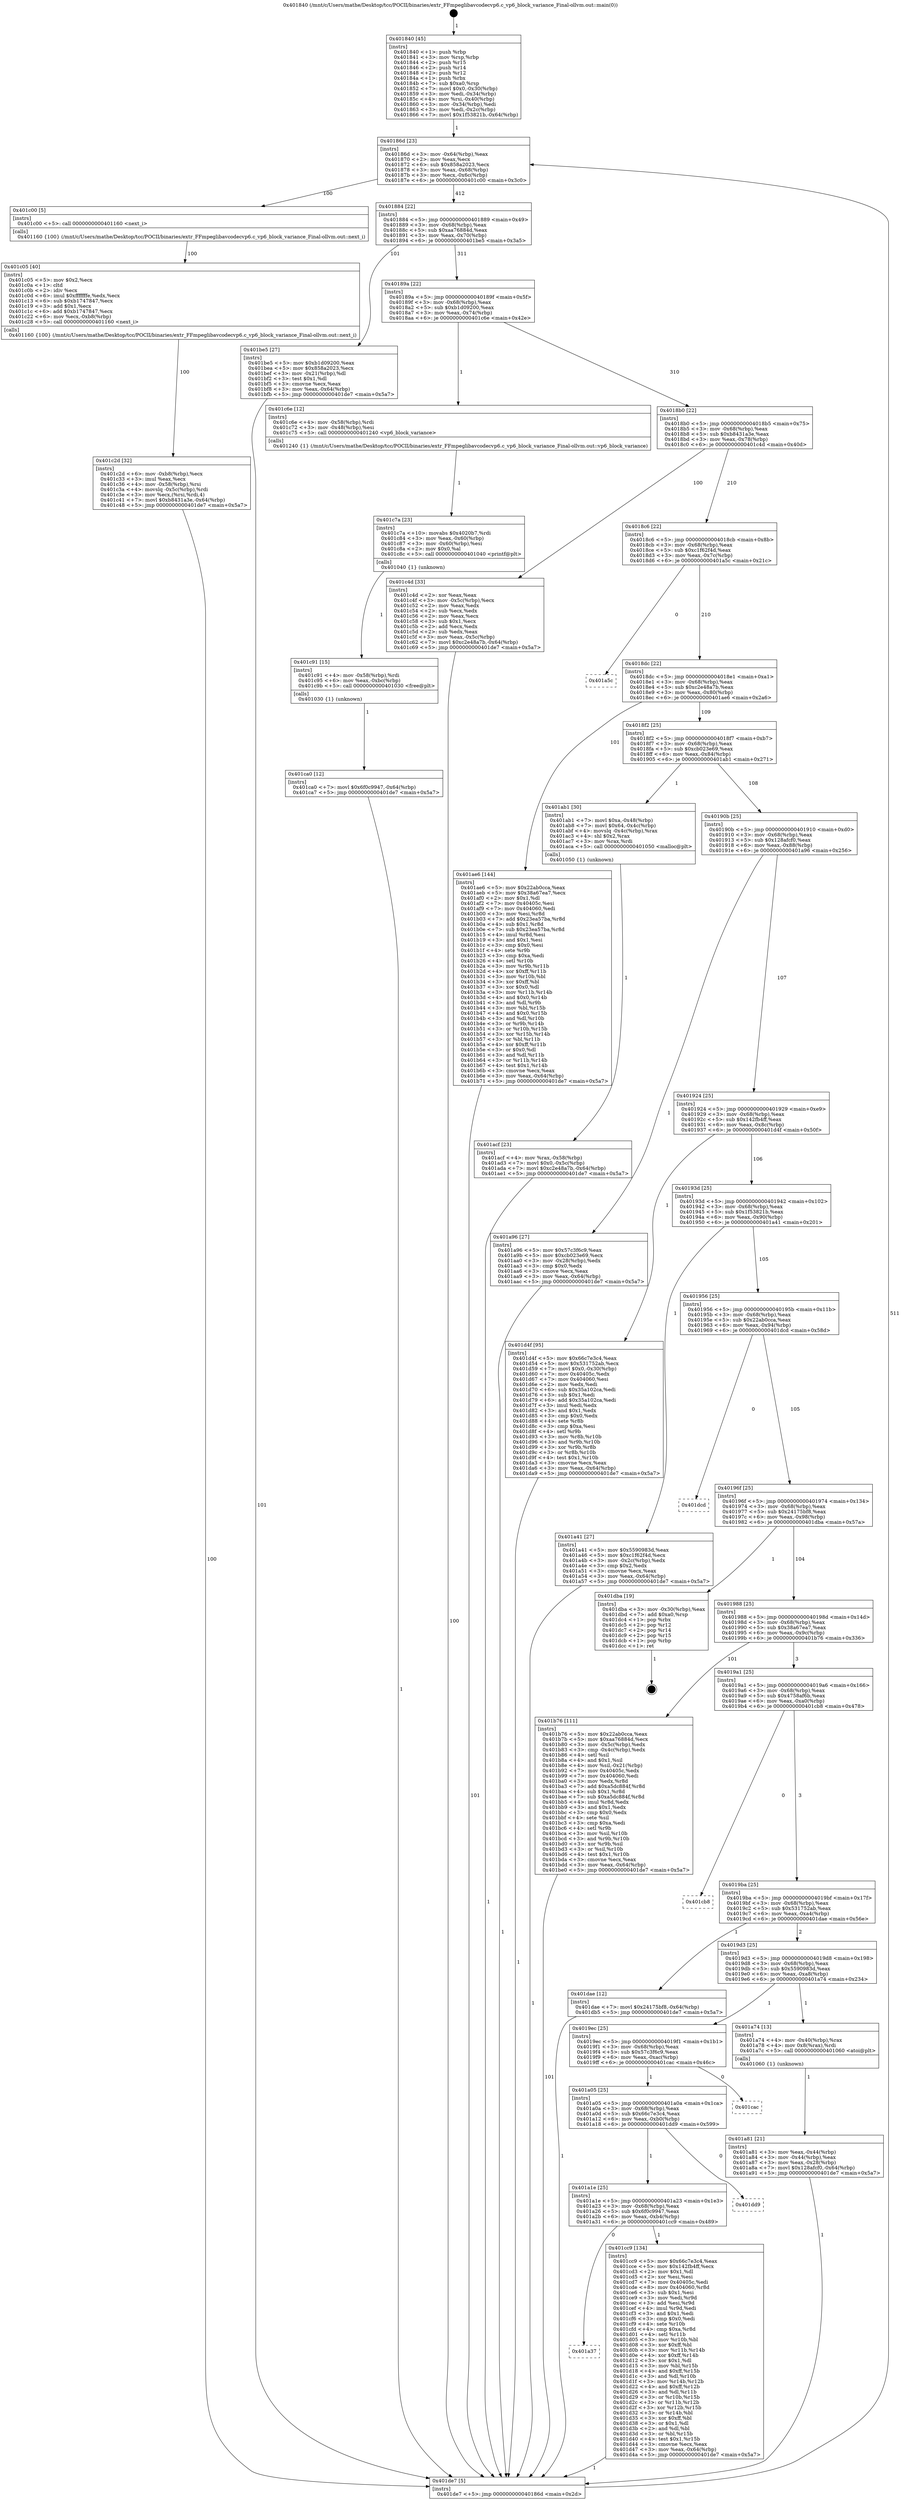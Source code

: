 digraph "0x401840" {
  label = "0x401840 (/mnt/c/Users/mathe/Desktop/tcc/POCII/binaries/extr_FFmpeglibavcodecvp6.c_vp6_block_variance_Final-ollvm.out::main(0))"
  labelloc = "t"
  node[shape=record]

  Entry [label="",width=0.3,height=0.3,shape=circle,fillcolor=black,style=filled]
  "0x40186d" [label="{
     0x40186d [23]\l
     | [instrs]\l
     &nbsp;&nbsp;0x40186d \<+3\>: mov -0x64(%rbp),%eax\l
     &nbsp;&nbsp;0x401870 \<+2\>: mov %eax,%ecx\l
     &nbsp;&nbsp;0x401872 \<+6\>: sub $0x858a2023,%ecx\l
     &nbsp;&nbsp;0x401878 \<+3\>: mov %eax,-0x68(%rbp)\l
     &nbsp;&nbsp;0x40187b \<+3\>: mov %ecx,-0x6c(%rbp)\l
     &nbsp;&nbsp;0x40187e \<+6\>: je 0000000000401c00 \<main+0x3c0\>\l
  }"]
  "0x401c00" [label="{
     0x401c00 [5]\l
     | [instrs]\l
     &nbsp;&nbsp;0x401c00 \<+5\>: call 0000000000401160 \<next_i\>\l
     | [calls]\l
     &nbsp;&nbsp;0x401160 \{100\} (/mnt/c/Users/mathe/Desktop/tcc/POCII/binaries/extr_FFmpeglibavcodecvp6.c_vp6_block_variance_Final-ollvm.out::next_i)\l
  }"]
  "0x401884" [label="{
     0x401884 [22]\l
     | [instrs]\l
     &nbsp;&nbsp;0x401884 \<+5\>: jmp 0000000000401889 \<main+0x49\>\l
     &nbsp;&nbsp;0x401889 \<+3\>: mov -0x68(%rbp),%eax\l
     &nbsp;&nbsp;0x40188c \<+5\>: sub $0xaa76884d,%eax\l
     &nbsp;&nbsp;0x401891 \<+3\>: mov %eax,-0x70(%rbp)\l
     &nbsp;&nbsp;0x401894 \<+6\>: je 0000000000401be5 \<main+0x3a5\>\l
  }"]
  Exit [label="",width=0.3,height=0.3,shape=circle,fillcolor=black,style=filled,peripheries=2]
  "0x401be5" [label="{
     0x401be5 [27]\l
     | [instrs]\l
     &nbsp;&nbsp;0x401be5 \<+5\>: mov $0xb1d09200,%eax\l
     &nbsp;&nbsp;0x401bea \<+5\>: mov $0x858a2023,%ecx\l
     &nbsp;&nbsp;0x401bef \<+3\>: mov -0x21(%rbp),%dl\l
     &nbsp;&nbsp;0x401bf2 \<+3\>: test $0x1,%dl\l
     &nbsp;&nbsp;0x401bf5 \<+3\>: cmovne %ecx,%eax\l
     &nbsp;&nbsp;0x401bf8 \<+3\>: mov %eax,-0x64(%rbp)\l
     &nbsp;&nbsp;0x401bfb \<+5\>: jmp 0000000000401de7 \<main+0x5a7\>\l
  }"]
  "0x40189a" [label="{
     0x40189a [22]\l
     | [instrs]\l
     &nbsp;&nbsp;0x40189a \<+5\>: jmp 000000000040189f \<main+0x5f\>\l
     &nbsp;&nbsp;0x40189f \<+3\>: mov -0x68(%rbp),%eax\l
     &nbsp;&nbsp;0x4018a2 \<+5\>: sub $0xb1d09200,%eax\l
     &nbsp;&nbsp;0x4018a7 \<+3\>: mov %eax,-0x74(%rbp)\l
     &nbsp;&nbsp;0x4018aa \<+6\>: je 0000000000401c6e \<main+0x42e\>\l
  }"]
  "0x401a37" [label="{
     0x401a37\l
  }", style=dashed]
  "0x401c6e" [label="{
     0x401c6e [12]\l
     | [instrs]\l
     &nbsp;&nbsp;0x401c6e \<+4\>: mov -0x58(%rbp),%rdi\l
     &nbsp;&nbsp;0x401c72 \<+3\>: mov -0x48(%rbp),%esi\l
     &nbsp;&nbsp;0x401c75 \<+5\>: call 0000000000401240 \<vp6_block_variance\>\l
     | [calls]\l
     &nbsp;&nbsp;0x401240 \{1\} (/mnt/c/Users/mathe/Desktop/tcc/POCII/binaries/extr_FFmpeglibavcodecvp6.c_vp6_block_variance_Final-ollvm.out::vp6_block_variance)\l
  }"]
  "0x4018b0" [label="{
     0x4018b0 [22]\l
     | [instrs]\l
     &nbsp;&nbsp;0x4018b0 \<+5\>: jmp 00000000004018b5 \<main+0x75\>\l
     &nbsp;&nbsp;0x4018b5 \<+3\>: mov -0x68(%rbp),%eax\l
     &nbsp;&nbsp;0x4018b8 \<+5\>: sub $0xb8431a3e,%eax\l
     &nbsp;&nbsp;0x4018bd \<+3\>: mov %eax,-0x78(%rbp)\l
     &nbsp;&nbsp;0x4018c0 \<+6\>: je 0000000000401c4d \<main+0x40d\>\l
  }"]
  "0x401cc9" [label="{
     0x401cc9 [134]\l
     | [instrs]\l
     &nbsp;&nbsp;0x401cc9 \<+5\>: mov $0x66c7e3c4,%eax\l
     &nbsp;&nbsp;0x401cce \<+5\>: mov $0x142fb4ff,%ecx\l
     &nbsp;&nbsp;0x401cd3 \<+2\>: mov $0x1,%dl\l
     &nbsp;&nbsp;0x401cd5 \<+2\>: xor %esi,%esi\l
     &nbsp;&nbsp;0x401cd7 \<+7\>: mov 0x40405c,%edi\l
     &nbsp;&nbsp;0x401cde \<+8\>: mov 0x404060,%r8d\l
     &nbsp;&nbsp;0x401ce6 \<+3\>: sub $0x1,%esi\l
     &nbsp;&nbsp;0x401ce9 \<+3\>: mov %edi,%r9d\l
     &nbsp;&nbsp;0x401cec \<+3\>: add %esi,%r9d\l
     &nbsp;&nbsp;0x401cef \<+4\>: imul %r9d,%edi\l
     &nbsp;&nbsp;0x401cf3 \<+3\>: and $0x1,%edi\l
     &nbsp;&nbsp;0x401cf6 \<+3\>: cmp $0x0,%edi\l
     &nbsp;&nbsp;0x401cf9 \<+4\>: sete %r10b\l
     &nbsp;&nbsp;0x401cfd \<+4\>: cmp $0xa,%r8d\l
     &nbsp;&nbsp;0x401d01 \<+4\>: setl %r11b\l
     &nbsp;&nbsp;0x401d05 \<+3\>: mov %r10b,%bl\l
     &nbsp;&nbsp;0x401d08 \<+3\>: xor $0xff,%bl\l
     &nbsp;&nbsp;0x401d0b \<+3\>: mov %r11b,%r14b\l
     &nbsp;&nbsp;0x401d0e \<+4\>: xor $0xff,%r14b\l
     &nbsp;&nbsp;0x401d12 \<+3\>: xor $0x1,%dl\l
     &nbsp;&nbsp;0x401d15 \<+3\>: mov %bl,%r15b\l
     &nbsp;&nbsp;0x401d18 \<+4\>: and $0xff,%r15b\l
     &nbsp;&nbsp;0x401d1c \<+3\>: and %dl,%r10b\l
     &nbsp;&nbsp;0x401d1f \<+3\>: mov %r14b,%r12b\l
     &nbsp;&nbsp;0x401d22 \<+4\>: and $0xff,%r12b\l
     &nbsp;&nbsp;0x401d26 \<+3\>: and %dl,%r11b\l
     &nbsp;&nbsp;0x401d29 \<+3\>: or %r10b,%r15b\l
     &nbsp;&nbsp;0x401d2c \<+3\>: or %r11b,%r12b\l
     &nbsp;&nbsp;0x401d2f \<+3\>: xor %r12b,%r15b\l
     &nbsp;&nbsp;0x401d32 \<+3\>: or %r14b,%bl\l
     &nbsp;&nbsp;0x401d35 \<+3\>: xor $0xff,%bl\l
     &nbsp;&nbsp;0x401d38 \<+3\>: or $0x1,%dl\l
     &nbsp;&nbsp;0x401d3b \<+2\>: and %dl,%bl\l
     &nbsp;&nbsp;0x401d3d \<+3\>: or %bl,%r15b\l
     &nbsp;&nbsp;0x401d40 \<+4\>: test $0x1,%r15b\l
     &nbsp;&nbsp;0x401d44 \<+3\>: cmovne %ecx,%eax\l
     &nbsp;&nbsp;0x401d47 \<+3\>: mov %eax,-0x64(%rbp)\l
     &nbsp;&nbsp;0x401d4a \<+5\>: jmp 0000000000401de7 \<main+0x5a7\>\l
  }"]
  "0x401c4d" [label="{
     0x401c4d [33]\l
     | [instrs]\l
     &nbsp;&nbsp;0x401c4d \<+2\>: xor %eax,%eax\l
     &nbsp;&nbsp;0x401c4f \<+3\>: mov -0x5c(%rbp),%ecx\l
     &nbsp;&nbsp;0x401c52 \<+2\>: mov %eax,%edx\l
     &nbsp;&nbsp;0x401c54 \<+2\>: sub %ecx,%edx\l
     &nbsp;&nbsp;0x401c56 \<+2\>: mov %eax,%ecx\l
     &nbsp;&nbsp;0x401c58 \<+3\>: sub $0x1,%ecx\l
     &nbsp;&nbsp;0x401c5b \<+2\>: add %ecx,%edx\l
     &nbsp;&nbsp;0x401c5d \<+2\>: sub %edx,%eax\l
     &nbsp;&nbsp;0x401c5f \<+3\>: mov %eax,-0x5c(%rbp)\l
     &nbsp;&nbsp;0x401c62 \<+7\>: movl $0xc2e48a7b,-0x64(%rbp)\l
     &nbsp;&nbsp;0x401c69 \<+5\>: jmp 0000000000401de7 \<main+0x5a7\>\l
  }"]
  "0x4018c6" [label="{
     0x4018c6 [22]\l
     | [instrs]\l
     &nbsp;&nbsp;0x4018c6 \<+5\>: jmp 00000000004018cb \<main+0x8b\>\l
     &nbsp;&nbsp;0x4018cb \<+3\>: mov -0x68(%rbp),%eax\l
     &nbsp;&nbsp;0x4018ce \<+5\>: sub $0xc1f62f4d,%eax\l
     &nbsp;&nbsp;0x4018d3 \<+3\>: mov %eax,-0x7c(%rbp)\l
     &nbsp;&nbsp;0x4018d6 \<+6\>: je 0000000000401a5c \<main+0x21c\>\l
  }"]
  "0x401a1e" [label="{
     0x401a1e [25]\l
     | [instrs]\l
     &nbsp;&nbsp;0x401a1e \<+5\>: jmp 0000000000401a23 \<main+0x1e3\>\l
     &nbsp;&nbsp;0x401a23 \<+3\>: mov -0x68(%rbp),%eax\l
     &nbsp;&nbsp;0x401a26 \<+5\>: sub $0x6f0c9947,%eax\l
     &nbsp;&nbsp;0x401a2b \<+6\>: mov %eax,-0xb4(%rbp)\l
     &nbsp;&nbsp;0x401a31 \<+6\>: je 0000000000401cc9 \<main+0x489\>\l
  }"]
  "0x401a5c" [label="{
     0x401a5c\l
  }", style=dashed]
  "0x4018dc" [label="{
     0x4018dc [22]\l
     | [instrs]\l
     &nbsp;&nbsp;0x4018dc \<+5\>: jmp 00000000004018e1 \<main+0xa1\>\l
     &nbsp;&nbsp;0x4018e1 \<+3\>: mov -0x68(%rbp),%eax\l
     &nbsp;&nbsp;0x4018e4 \<+5\>: sub $0xc2e48a7b,%eax\l
     &nbsp;&nbsp;0x4018e9 \<+3\>: mov %eax,-0x80(%rbp)\l
     &nbsp;&nbsp;0x4018ec \<+6\>: je 0000000000401ae6 \<main+0x2a6\>\l
  }"]
  "0x401dd9" [label="{
     0x401dd9\l
  }", style=dashed]
  "0x401ae6" [label="{
     0x401ae6 [144]\l
     | [instrs]\l
     &nbsp;&nbsp;0x401ae6 \<+5\>: mov $0x22ab0cca,%eax\l
     &nbsp;&nbsp;0x401aeb \<+5\>: mov $0x38a67ea7,%ecx\l
     &nbsp;&nbsp;0x401af0 \<+2\>: mov $0x1,%dl\l
     &nbsp;&nbsp;0x401af2 \<+7\>: mov 0x40405c,%esi\l
     &nbsp;&nbsp;0x401af9 \<+7\>: mov 0x404060,%edi\l
     &nbsp;&nbsp;0x401b00 \<+3\>: mov %esi,%r8d\l
     &nbsp;&nbsp;0x401b03 \<+7\>: add $0x23ea57ba,%r8d\l
     &nbsp;&nbsp;0x401b0a \<+4\>: sub $0x1,%r8d\l
     &nbsp;&nbsp;0x401b0e \<+7\>: sub $0x23ea57ba,%r8d\l
     &nbsp;&nbsp;0x401b15 \<+4\>: imul %r8d,%esi\l
     &nbsp;&nbsp;0x401b19 \<+3\>: and $0x1,%esi\l
     &nbsp;&nbsp;0x401b1c \<+3\>: cmp $0x0,%esi\l
     &nbsp;&nbsp;0x401b1f \<+4\>: sete %r9b\l
     &nbsp;&nbsp;0x401b23 \<+3\>: cmp $0xa,%edi\l
     &nbsp;&nbsp;0x401b26 \<+4\>: setl %r10b\l
     &nbsp;&nbsp;0x401b2a \<+3\>: mov %r9b,%r11b\l
     &nbsp;&nbsp;0x401b2d \<+4\>: xor $0xff,%r11b\l
     &nbsp;&nbsp;0x401b31 \<+3\>: mov %r10b,%bl\l
     &nbsp;&nbsp;0x401b34 \<+3\>: xor $0xff,%bl\l
     &nbsp;&nbsp;0x401b37 \<+3\>: xor $0x0,%dl\l
     &nbsp;&nbsp;0x401b3a \<+3\>: mov %r11b,%r14b\l
     &nbsp;&nbsp;0x401b3d \<+4\>: and $0x0,%r14b\l
     &nbsp;&nbsp;0x401b41 \<+3\>: and %dl,%r9b\l
     &nbsp;&nbsp;0x401b44 \<+3\>: mov %bl,%r15b\l
     &nbsp;&nbsp;0x401b47 \<+4\>: and $0x0,%r15b\l
     &nbsp;&nbsp;0x401b4b \<+3\>: and %dl,%r10b\l
     &nbsp;&nbsp;0x401b4e \<+3\>: or %r9b,%r14b\l
     &nbsp;&nbsp;0x401b51 \<+3\>: or %r10b,%r15b\l
     &nbsp;&nbsp;0x401b54 \<+3\>: xor %r15b,%r14b\l
     &nbsp;&nbsp;0x401b57 \<+3\>: or %bl,%r11b\l
     &nbsp;&nbsp;0x401b5a \<+4\>: xor $0xff,%r11b\l
     &nbsp;&nbsp;0x401b5e \<+3\>: or $0x0,%dl\l
     &nbsp;&nbsp;0x401b61 \<+3\>: and %dl,%r11b\l
     &nbsp;&nbsp;0x401b64 \<+3\>: or %r11b,%r14b\l
     &nbsp;&nbsp;0x401b67 \<+4\>: test $0x1,%r14b\l
     &nbsp;&nbsp;0x401b6b \<+3\>: cmovne %ecx,%eax\l
     &nbsp;&nbsp;0x401b6e \<+3\>: mov %eax,-0x64(%rbp)\l
     &nbsp;&nbsp;0x401b71 \<+5\>: jmp 0000000000401de7 \<main+0x5a7\>\l
  }"]
  "0x4018f2" [label="{
     0x4018f2 [25]\l
     | [instrs]\l
     &nbsp;&nbsp;0x4018f2 \<+5\>: jmp 00000000004018f7 \<main+0xb7\>\l
     &nbsp;&nbsp;0x4018f7 \<+3\>: mov -0x68(%rbp),%eax\l
     &nbsp;&nbsp;0x4018fa \<+5\>: sub $0xcb023e69,%eax\l
     &nbsp;&nbsp;0x4018ff \<+6\>: mov %eax,-0x84(%rbp)\l
     &nbsp;&nbsp;0x401905 \<+6\>: je 0000000000401ab1 \<main+0x271\>\l
  }"]
  "0x401a05" [label="{
     0x401a05 [25]\l
     | [instrs]\l
     &nbsp;&nbsp;0x401a05 \<+5\>: jmp 0000000000401a0a \<main+0x1ca\>\l
     &nbsp;&nbsp;0x401a0a \<+3\>: mov -0x68(%rbp),%eax\l
     &nbsp;&nbsp;0x401a0d \<+5\>: sub $0x66c7e3c4,%eax\l
     &nbsp;&nbsp;0x401a12 \<+6\>: mov %eax,-0xb0(%rbp)\l
     &nbsp;&nbsp;0x401a18 \<+6\>: je 0000000000401dd9 \<main+0x599\>\l
  }"]
  "0x401ab1" [label="{
     0x401ab1 [30]\l
     | [instrs]\l
     &nbsp;&nbsp;0x401ab1 \<+7\>: movl $0xa,-0x48(%rbp)\l
     &nbsp;&nbsp;0x401ab8 \<+7\>: movl $0x64,-0x4c(%rbp)\l
     &nbsp;&nbsp;0x401abf \<+4\>: movslq -0x4c(%rbp),%rax\l
     &nbsp;&nbsp;0x401ac3 \<+4\>: shl $0x2,%rax\l
     &nbsp;&nbsp;0x401ac7 \<+3\>: mov %rax,%rdi\l
     &nbsp;&nbsp;0x401aca \<+5\>: call 0000000000401050 \<malloc@plt\>\l
     | [calls]\l
     &nbsp;&nbsp;0x401050 \{1\} (unknown)\l
  }"]
  "0x40190b" [label="{
     0x40190b [25]\l
     | [instrs]\l
     &nbsp;&nbsp;0x40190b \<+5\>: jmp 0000000000401910 \<main+0xd0\>\l
     &nbsp;&nbsp;0x401910 \<+3\>: mov -0x68(%rbp),%eax\l
     &nbsp;&nbsp;0x401913 \<+5\>: sub $0x128afcf0,%eax\l
     &nbsp;&nbsp;0x401918 \<+6\>: mov %eax,-0x88(%rbp)\l
     &nbsp;&nbsp;0x40191e \<+6\>: je 0000000000401a96 \<main+0x256\>\l
  }"]
  "0x401cac" [label="{
     0x401cac\l
  }", style=dashed]
  "0x401a96" [label="{
     0x401a96 [27]\l
     | [instrs]\l
     &nbsp;&nbsp;0x401a96 \<+5\>: mov $0x57c3f6c9,%eax\l
     &nbsp;&nbsp;0x401a9b \<+5\>: mov $0xcb023e69,%ecx\l
     &nbsp;&nbsp;0x401aa0 \<+3\>: mov -0x28(%rbp),%edx\l
     &nbsp;&nbsp;0x401aa3 \<+3\>: cmp $0x0,%edx\l
     &nbsp;&nbsp;0x401aa6 \<+3\>: cmove %ecx,%eax\l
     &nbsp;&nbsp;0x401aa9 \<+3\>: mov %eax,-0x64(%rbp)\l
     &nbsp;&nbsp;0x401aac \<+5\>: jmp 0000000000401de7 \<main+0x5a7\>\l
  }"]
  "0x401924" [label="{
     0x401924 [25]\l
     | [instrs]\l
     &nbsp;&nbsp;0x401924 \<+5\>: jmp 0000000000401929 \<main+0xe9\>\l
     &nbsp;&nbsp;0x401929 \<+3\>: mov -0x68(%rbp),%eax\l
     &nbsp;&nbsp;0x40192c \<+5\>: sub $0x142fb4ff,%eax\l
     &nbsp;&nbsp;0x401931 \<+6\>: mov %eax,-0x8c(%rbp)\l
     &nbsp;&nbsp;0x401937 \<+6\>: je 0000000000401d4f \<main+0x50f\>\l
  }"]
  "0x401ca0" [label="{
     0x401ca0 [12]\l
     | [instrs]\l
     &nbsp;&nbsp;0x401ca0 \<+7\>: movl $0x6f0c9947,-0x64(%rbp)\l
     &nbsp;&nbsp;0x401ca7 \<+5\>: jmp 0000000000401de7 \<main+0x5a7\>\l
  }"]
  "0x401d4f" [label="{
     0x401d4f [95]\l
     | [instrs]\l
     &nbsp;&nbsp;0x401d4f \<+5\>: mov $0x66c7e3c4,%eax\l
     &nbsp;&nbsp;0x401d54 \<+5\>: mov $0x531752ab,%ecx\l
     &nbsp;&nbsp;0x401d59 \<+7\>: movl $0x0,-0x30(%rbp)\l
     &nbsp;&nbsp;0x401d60 \<+7\>: mov 0x40405c,%edx\l
     &nbsp;&nbsp;0x401d67 \<+7\>: mov 0x404060,%esi\l
     &nbsp;&nbsp;0x401d6e \<+2\>: mov %edx,%edi\l
     &nbsp;&nbsp;0x401d70 \<+6\>: sub $0x35a102ca,%edi\l
     &nbsp;&nbsp;0x401d76 \<+3\>: sub $0x1,%edi\l
     &nbsp;&nbsp;0x401d79 \<+6\>: add $0x35a102ca,%edi\l
     &nbsp;&nbsp;0x401d7f \<+3\>: imul %edi,%edx\l
     &nbsp;&nbsp;0x401d82 \<+3\>: and $0x1,%edx\l
     &nbsp;&nbsp;0x401d85 \<+3\>: cmp $0x0,%edx\l
     &nbsp;&nbsp;0x401d88 \<+4\>: sete %r8b\l
     &nbsp;&nbsp;0x401d8c \<+3\>: cmp $0xa,%esi\l
     &nbsp;&nbsp;0x401d8f \<+4\>: setl %r9b\l
     &nbsp;&nbsp;0x401d93 \<+3\>: mov %r8b,%r10b\l
     &nbsp;&nbsp;0x401d96 \<+3\>: and %r9b,%r10b\l
     &nbsp;&nbsp;0x401d99 \<+3\>: xor %r9b,%r8b\l
     &nbsp;&nbsp;0x401d9c \<+3\>: or %r8b,%r10b\l
     &nbsp;&nbsp;0x401d9f \<+4\>: test $0x1,%r10b\l
     &nbsp;&nbsp;0x401da3 \<+3\>: cmovne %ecx,%eax\l
     &nbsp;&nbsp;0x401da6 \<+3\>: mov %eax,-0x64(%rbp)\l
     &nbsp;&nbsp;0x401da9 \<+5\>: jmp 0000000000401de7 \<main+0x5a7\>\l
  }"]
  "0x40193d" [label="{
     0x40193d [25]\l
     | [instrs]\l
     &nbsp;&nbsp;0x40193d \<+5\>: jmp 0000000000401942 \<main+0x102\>\l
     &nbsp;&nbsp;0x401942 \<+3\>: mov -0x68(%rbp),%eax\l
     &nbsp;&nbsp;0x401945 \<+5\>: sub $0x1f53821b,%eax\l
     &nbsp;&nbsp;0x40194a \<+6\>: mov %eax,-0x90(%rbp)\l
     &nbsp;&nbsp;0x401950 \<+6\>: je 0000000000401a41 \<main+0x201\>\l
  }"]
  "0x401c91" [label="{
     0x401c91 [15]\l
     | [instrs]\l
     &nbsp;&nbsp;0x401c91 \<+4\>: mov -0x58(%rbp),%rdi\l
     &nbsp;&nbsp;0x401c95 \<+6\>: mov %eax,-0xbc(%rbp)\l
     &nbsp;&nbsp;0x401c9b \<+5\>: call 0000000000401030 \<free@plt\>\l
     | [calls]\l
     &nbsp;&nbsp;0x401030 \{1\} (unknown)\l
  }"]
  "0x401a41" [label="{
     0x401a41 [27]\l
     | [instrs]\l
     &nbsp;&nbsp;0x401a41 \<+5\>: mov $0x5590983d,%eax\l
     &nbsp;&nbsp;0x401a46 \<+5\>: mov $0xc1f62f4d,%ecx\l
     &nbsp;&nbsp;0x401a4b \<+3\>: mov -0x2c(%rbp),%edx\l
     &nbsp;&nbsp;0x401a4e \<+3\>: cmp $0x2,%edx\l
     &nbsp;&nbsp;0x401a51 \<+3\>: cmovne %ecx,%eax\l
     &nbsp;&nbsp;0x401a54 \<+3\>: mov %eax,-0x64(%rbp)\l
     &nbsp;&nbsp;0x401a57 \<+5\>: jmp 0000000000401de7 \<main+0x5a7\>\l
  }"]
  "0x401956" [label="{
     0x401956 [25]\l
     | [instrs]\l
     &nbsp;&nbsp;0x401956 \<+5\>: jmp 000000000040195b \<main+0x11b\>\l
     &nbsp;&nbsp;0x40195b \<+3\>: mov -0x68(%rbp),%eax\l
     &nbsp;&nbsp;0x40195e \<+5\>: sub $0x22ab0cca,%eax\l
     &nbsp;&nbsp;0x401963 \<+6\>: mov %eax,-0x94(%rbp)\l
     &nbsp;&nbsp;0x401969 \<+6\>: je 0000000000401dcd \<main+0x58d\>\l
  }"]
  "0x401de7" [label="{
     0x401de7 [5]\l
     | [instrs]\l
     &nbsp;&nbsp;0x401de7 \<+5\>: jmp 000000000040186d \<main+0x2d\>\l
  }"]
  "0x401840" [label="{
     0x401840 [45]\l
     | [instrs]\l
     &nbsp;&nbsp;0x401840 \<+1\>: push %rbp\l
     &nbsp;&nbsp;0x401841 \<+3\>: mov %rsp,%rbp\l
     &nbsp;&nbsp;0x401844 \<+2\>: push %r15\l
     &nbsp;&nbsp;0x401846 \<+2\>: push %r14\l
     &nbsp;&nbsp;0x401848 \<+2\>: push %r12\l
     &nbsp;&nbsp;0x40184a \<+1\>: push %rbx\l
     &nbsp;&nbsp;0x40184b \<+7\>: sub $0xa0,%rsp\l
     &nbsp;&nbsp;0x401852 \<+7\>: movl $0x0,-0x30(%rbp)\l
     &nbsp;&nbsp;0x401859 \<+3\>: mov %edi,-0x34(%rbp)\l
     &nbsp;&nbsp;0x40185c \<+4\>: mov %rsi,-0x40(%rbp)\l
     &nbsp;&nbsp;0x401860 \<+3\>: mov -0x34(%rbp),%edi\l
     &nbsp;&nbsp;0x401863 \<+3\>: mov %edi,-0x2c(%rbp)\l
     &nbsp;&nbsp;0x401866 \<+7\>: movl $0x1f53821b,-0x64(%rbp)\l
  }"]
  "0x401c7a" [label="{
     0x401c7a [23]\l
     | [instrs]\l
     &nbsp;&nbsp;0x401c7a \<+10\>: movabs $0x4020b7,%rdi\l
     &nbsp;&nbsp;0x401c84 \<+3\>: mov %eax,-0x60(%rbp)\l
     &nbsp;&nbsp;0x401c87 \<+3\>: mov -0x60(%rbp),%esi\l
     &nbsp;&nbsp;0x401c8a \<+2\>: mov $0x0,%al\l
     &nbsp;&nbsp;0x401c8c \<+5\>: call 0000000000401040 \<printf@plt\>\l
     | [calls]\l
     &nbsp;&nbsp;0x401040 \{1\} (unknown)\l
  }"]
  "0x401dcd" [label="{
     0x401dcd\l
  }", style=dashed]
  "0x40196f" [label="{
     0x40196f [25]\l
     | [instrs]\l
     &nbsp;&nbsp;0x40196f \<+5\>: jmp 0000000000401974 \<main+0x134\>\l
     &nbsp;&nbsp;0x401974 \<+3\>: mov -0x68(%rbp),%eax\l
     &nbsp;&nbsp;0x401977 \<+5\>: sub $0x24175bf8,%eax\l
     &nbsp;&nbsp;0x40197c \<+6\>: mov %eax,-0x98(%rbp)\l
     &nbsp;&nbsp;0x401982 \<+6\>: je 0000000000401dba \<main+0x57a\>\l
  }"]
  "0x401c2d" [label="{
     0x401c2d [32]\l
     | [instrs]\l
     &nbsp;&nbsp;0x401c2d \<+6\>: mov -0xb8(%rbp),%ecx\l
     &nbsp;&nbsp;0x401c33 \<+3\>: imul %eax,%ecx\l
     &nbsp;&nbsp;0x401c36 \<+4\>: mov -0x58(%rbp),%rsi\l
     &nbsp;&nbsp;0x401c3a \<+4\>: movslq -0x5c(%rbp),%rdi\l
     &nbsp;&nbsp;0x401c3e \<+3\>: mov %ecx,(%rsi,%rdi,4)\l
     &nbsp;&nbsp;0x401c41 \<+7\>: movl $0xb8431a3e,-0x64(%rbp)\l
     &nbsp;&nbsp;0x401c48 \<+5\>: jmp 0000000000401de7 \<main+0x5a7\>\l
  }"]
  "0x401dba" [label="{
     0x401dba [19]\l
     | [instrs]\l
     &nbsp;&nbsp;0x401dba \<+3\>: mov -0x30(%rbp),%eax\l
     &nbsp;&nbsp;0x401dbd \<+7\>: add $0xa0,%rsp\l
     &nbsp;&nbsp;0x401dc4 \<+1\>: pop %rbx\l
     &nbsp;&nbsp;0x401dc5 \<+2\>: pop %r12\l
     &nbsp;&nbsp;0x401dc7 \<+2\>: pop %r14\l
     &nbsp;&nbsp;0x401dc9 \<+2\>: pop %r15\l
     &nbsp;&nbsp;0x401dcb \<+1\>: pop %rbp\l
     &nbsp;&nbsp;0x401dcc \<+1\>: ret\l
  }"]
  "0x401988" [label="{
     0x401988 [25]\l
     | [instrs]\l
     &nbsp;&nbsp;0x401988 \<+5\>: jmp 000000000040198d \<main+0x14d\>\l
     &nbsp;&nbsp;0x40198d \<+3\>: mov -0x68(%rbp),%eax\l
     &nbsp;&nbsp;0x401990 \<+5\>: sub $0x38a67ea7,%eax\l
     &nbsp;&nbsp;0x401995 \<+6\>: mov %eax,-0x9c(%rbp)\l
     &nbsp;&nbsp;0x40199b \<+6\>: je 0000000000401b76 \<main+0x336\>\l
  }"]
  "0x401c05" [label="{
     0x401c05 [40]\l
     | [instrs]\l
     &nbsp;&nbsp;0x401c05 \<+5\>: mov $0x2,%ecx\l
     &nbsp;&nbsp;0x401c0a \<+1\>: cltd\l
     &nbsp;&nbsp;0x401c0b \<+2\>: idiv %ecx\l
     &nbsp;&nbsp;0x401c0d \<+6\>: imul $0xfffffffe,%edx,%ecx\l
     &nbsp;&nbsp;0x401c13 \<+6\>: sub $0xb1747847,%ecx\l
     &nbsp;&nbsp;0x401c19 \<+3\>: add $0x1,%ecx\l
     &nbsp;&nbsp;0x401c1c \<+6\>: add $0xb1747847,%ecx\l
     &nbsp;&nbsp;0x401c22 \<+6\>: mov %ecx,-0xb8(%rbp)\l
     &nbsp;&nbsp;0x401c28 \<+5\>: call 0000000000401160 \<next_i\>\l
     | [calls]\l
     &nbsp;&nbsp;0x401160 \{100\} (/mnt/c/Users/mathe/Desktop/tcc/POCII/binaries/extr_FFmpeglibavcodecvp6.c_vp6_block_variance_Final-ollvm.out::next_i)\l
  }"]
  "0x401b76" [label="{
     0x401b76 [111]\l
     | [instrs]\l
     &nbsp;&nbsp;0x401b76 \<+5\>: mov $0x22ab0cca,%eax\l
     &nbsp;&nbsp;0x401b7b \<+5\>: mov $0xaa76884d,%ecx\l
     &nbsp;&nbsp;0x401b80 \<+3\>: mov -0x5c(%rbp),%edx\l
     &nbsp;&nbsp;0x401b83 \<+3\>: cmp -0x4c(%rbp),%edx\l
     &nbsp;&nbsp;0x401b86 \<+4\>: setl %sil\l
     &nbsp;&nbsp;0x401b8a \<+4\>: and $0x1,%sil\l
     &nbsp;&nbsp;0x401b8e \<+4\>: mov %sil,-0x21(%rbp)\l
     &nbsp;&nbsp;0x401b92 \<+7\>: mov 0x40405c,%edx\l
     &nbsp;&nbsp;0x401b99 \<+7\>: mov 0x404060,%edi\l
     &nbsp;&nbsp;0x401ba0 \<+3\>: mov %edx,%r8d\l
     &nbsp;&nbsp;0x401ba3 \<+7\>: add $0xa5dc884f,%r8d\l
     &nbsp;&nbsp;0x401baa \<+4\>: sub $0x1,%r8d\l
     &nbsp;&nbsp;0x401bae \<+7\>: sub $0xa5dc884f,%r8d\l
     &nbsp;&nbsp;0x401bb5 \<+4\>: imul %r8d,%edx\l
     &nbsp;&nbsp;0x401bb9 \<+3\>: and $0x1,%edx\l
     &nbsp;&nbsp;0x401bbc \<+3\>: cmp $0x0,%edx\l
     &nbsp;&nbsp;0x401bbf \<+4\>: sete %sil\l
     &nbsp;&nbsp;0x401bc3 \<+3\>: cmp $0xa,%edi\l
     &nbsp;&nbsp;0x401bc6 \<+4\>: setl %r9b\l
     &nbsp;&nbsp;0x401bca \<+3\>: mov %sil,%r10b\l
     &nbsp;&nbsp;0x401bcd \<+3\>: and %r9b,%r10b\l
     &nbsp;&nbsp;0x401bd0 \<+3\>: xor %r9b,%sil\l
     &nbsp;&nbsp;0x401bd3 \<+3\>: or %sil,%r10b\l
     &nbsp;&nbsp;0x401bd6 \<+4\>: test $0x1,%r10b\l
     &nbsp;&nbsp;0x401bda \<+3\>: cmovne %ecx,%eax\l
     &nbsp;&nbsp;0x401bdd \<+3\>: mov %eax,-0x64(%rbp)\l
     &nbsp;&nbsp;0x401be0 \<+5\>: jmp 0000000000401de7 \<main+0x5a7\>\l
  }"]
  "0x4019a1" [label="{
     0x4019a1 [25]\l
     | [instrs]\l
     &nbsp;&nbsp;0x4019a1 \<+5\>: jmp 00000000004019a6 \<main+0x166\>\l
     &nbsp;&nbsp;0x4019a6 \<+3\>: mov -0x68(%rbp),%eax\l
     &nbsp;&nbsp;0x4019a9 \<+5\>: sub $0x4758af6b,%eax\l
     &nbsp;&nbsp;0x4019ae \<+6\>: mov %eax,-0xa0(%rbp)\l
     &nbsp;&nbsp;0x4019b4 \<+6\>: je 0000000000401cb8 \<main+0x478\>\l
  }"]
  "0x401acf" [label="{
     0x401acf [23]\l
     | [instrs]\l
     &nbsp;&nbsp;0x401acf \<+4\>: mov %rax,-0x58(%rbp)\l
     &nbsp;&nbsp;0x401ad3 \<+7\>: movl $0x0,-0x5c(%rbp)\l
     &nbsp;&nbsp;0x401ada \<+7\>: movl $0xc2e48a7b,-0x64(%rbp)\l
     &nbsp;&nbsp;0x401ae1 \<+5\>: jmp 0000000000401de7 \<main+0x5a7\>\l
  }"]
  "0x401cb8" [label="{
     0x401cb8\l
  }", style=dashed]
  "0x4019ba" [label="{
     0x4019ba [25]\l
     | [instrs]\l
     &nbsp;&nbsp;0x4019ba \<+5\>: jmp 00000000004019bf \<main+0x17f\>\l
     &nbsp;&nbsp;0x4019bf \<+3\>: mov -0x68(%rbp),%eax\l
     &nbsp;&nbsp;0x4019c2 \<+5\>: sub $0x531752ab,%eax\l
     &nbsp;&nbsp;0x4019c7 \<+6\>: mov %eax,-0xa4(%rbp)\l
     &nbsp;&nbsp;0x4019cd \<+6\>: je 0000000000401dae \<main+0x56e\>\l
  }"]
  "0x401a81" [label="{
     0x401a81 [21]\l
     | [instrs]\l
     &nbsp;&nbsp;0x401a81 \<+3\>: mov %eax,-0x44(%rbp)\l
     &nbsp;&nbsp;0x401a84 \<+3\>: mov -0x44(%rbp),%eax\l
     &nbsp;&nbsp;0x401a87 \<+3\>: mov %eax,-0x28(%rbp)\l
     &nbsp;&nbsp;0x401a8a \<+7\>: movl $0x128afcf0,-0x64(%rbp)\l
     &nbsp;&nbsp;0x401a91 \<+5\>: jmp 0000000000401de7 \<main+0x5a7\>\l
  }"]
  "0x401dae" [label="{
     0x401dae [12]\l
     | [instrs]\l
     &nbsp;&nbsp;0x401dae \<+7\>: movl $0x24175bf8,-0x64(%rbp)\l
     &nbsp;&nbsp;0x401db5 \<+5\>: jmp 0000000000401de7 \<main+0x5a7\>\l
  }"]
  "0x4019d3" [label="{
     0x4019d3 [25]\l
     | [instrs]\l
     &nbsp;&nbsp;0x4019d3 \<+5\>: jmp 00000000004019d8 \<main+0x198\>\l
     &nbsp;&nbsp;0x4019d8 \<+3\>: mov -0x68(%rbp),%eax\l
     &nbsp;&nbsp;0x4019db \<+5\>: sub $0x5590983d,%eax\l
     &nbsp;&nbsp;0x4019e0 \<+6\>: mov %eax,-0xa8(%rbp)\l
     &nbsp;&nbsp;0x4019e6 \<+6\>: je 0000000000401a74 \<main+0x234\>\l
  }"]
  "0x4019ec" [label="{
     0x4019ec [25]\l
     | [instrs]\l
     &nbsp;&nbsp;0x4019ec \<+5\>: jmp 00000000004019f1 \<main+0x1b1\>\l
     &nbsp;&nbsp;0x4019f1 \<+3\>: mov -0x68(%rbp),%eax\l
     &nbsp;&nbsp;0x4019f4 \<+5\>: sub $0x57c3f6c9,%eax\l
     &nbsp;&nbsp;0x4019f9 \<+6\>: mov %eax,-0xac(%rbp)\l
     &nbsp;&nbsp;0x4019ff \<+6\>: je 0000000000401cac \<main+0x46c\>\l
  }"]
  "0x401a74" [label="{
     0x401a74 [13]\l
     | [instrs]\l
     &nbsp;&nbsp;0x401a74 \<+4\>: mov -0x40(%rbp),%rax\l
     &nbsp;&nbsp;0x401a78 \<+4\>: mov 0x8(%rax),%rdi\l
     &nbsp;&nbsp;0x401a7c \<+5\>: call 0000000000401060 \<atoi@plt\>\l
     | [calls]\l
     &nbsp;&nbsp;0x401060 \{1\} (unknown)\l
  }"]
  Entry -> "0x401840" [label=" 1"]
  "0x40186d" -> "0x401c00" [label=" 100"]
  "0x40186d" -> "0x401884" [label=" 412"]
  "0x401dba" -> Exit [label=" 1"]
  "0x401884" -> "0x401be5" [label=" 101"]
  "0x401884" -> "0x40189a" [label=" 311"]
  "0x401dae" -> "0x401de7" [label=" 1"]
  "0x40189a" -> "0x401c6e" [label=" 1"]
  "0x40189a" -> "0x4018b0" [label=" 310"]
  "0x401d4f" -> "0x401de7" [label=" 1"]
  "0x4018b0" -> "0x401c4d" [label=" 100"]
  "0x4018b0" -> "0x4018c6" [label=" 210"]
  "0x401cc9" -> "0x401de7" [label=" 1"]
  "0x4018c6" -> "0x401a5c" [label=" 0"]
  "0x4018c6" -> "0x4018dc" [label=" 210"]
  "0x401a1e" -> "0x401cc9" [label=" 1"]
  "0x4018dc" -> "0x401ae6" [label=" 101"]
  "0x4018dc" -> "0x4018f2" [label=" 109"]
  "0x401a1e" -> "0x401a37" [label=" 0"]
  "0x4018f2" -> "0x401ab1" [label=" 1"]
  "0x4018f2" -> "0x40190b" [label=" 108"]
  "0x401a05" -> "0x401dd9" [label=" 0"]
  "0x40190b" -> "0x401a96" [label=" 1"]
  "0x40190b" -> "0x401924" [label=" 107"]
  "0x401a05" -> "0x401a1e" [label=" 1"]
  "0x401924" -> "0x401d4f" [label=" 1"]
  "0x401924" -> "0x40193d" [label=" 106"]
  "0x4019ec" -> "0x401cac" [label=" 0"]
  "0x40193d" -> "0x401a41" [label=" 1"]
  "0x40193d" -> "0x401956" [label=" 105"]
  "0x401a41" -> "0x401de7" [label=" 1"]
  "0x401840" -> "0x40186d" [label=" 1"]
  "0x401de7" -> "0x40186d" [label=" 511"]
  "0x4019ec" -> "0x401a05" [label=" 1"]
  "0x401956" -> "0x401dcd" [label=" 0"]
  "0x401956" -> "0x40196f" [label=" 105"]
  "0x401ca0" -> "0x401de7" [label=" 1"]
  "0x40196f" -> "0x401dba" [label=" 1"]
  "0x40196f" -> "0x401988" [label=" 104"]
  "0x401c91" -> "0x401ca0" [label=" 1"]
  "0x401988" -> "0x401b76" [label=" 101"]
  "0x401988" -> "0x4019a1" [label=" 3"]
  "0x401c7a" -> "0x401c91" [label=" 1"]
  "0x4019a1" -> "0x401cb8" [label=" 0"]
  "0x4019a1" -> "0x4019ba" [label=" 3"]
  "0x401c6e" -> "0x401c7a" [label=" 1"]
  "0x4019ba" -> "0x401dae" [label=" 1"]
  "0x4019ba" -> "0x4019d3" [label=" 2"]
  "0x401c4d" -> "0x401de7" [label=" 100"]
  "0x4019d3" -> "0x401a74" [label=" 1"]
  "0x4019d3" -> "0x4019ec" [label=" 1"]
  "0x401a74" -> "0x401a81" [label=" 1"]
  "0x401a81" -> "0x401de7" [label=" 1"]
  "0x401a96" -> "0x401de7" [label=" 1"]
  "0x401ab1" -> "0x401acf" [label=" 1"]
  "0x401acf" -> "0x401de7" [label=" 1"]
  "0x401ae6" -> "0x401de7" [label=" 101"]
  "0x401b76" -> "0x401de7" [label=" 101"]
  "0x401be5" -> "0x401de7" [label=" 101"]
  "0x401c00" -> "0x401c05" [label=" 100"]
  "0x401c05" -> "0x401c2d" [label=" 100"]
  "0x401c2d" -> "0x401de7" [label=" 100"]
}
